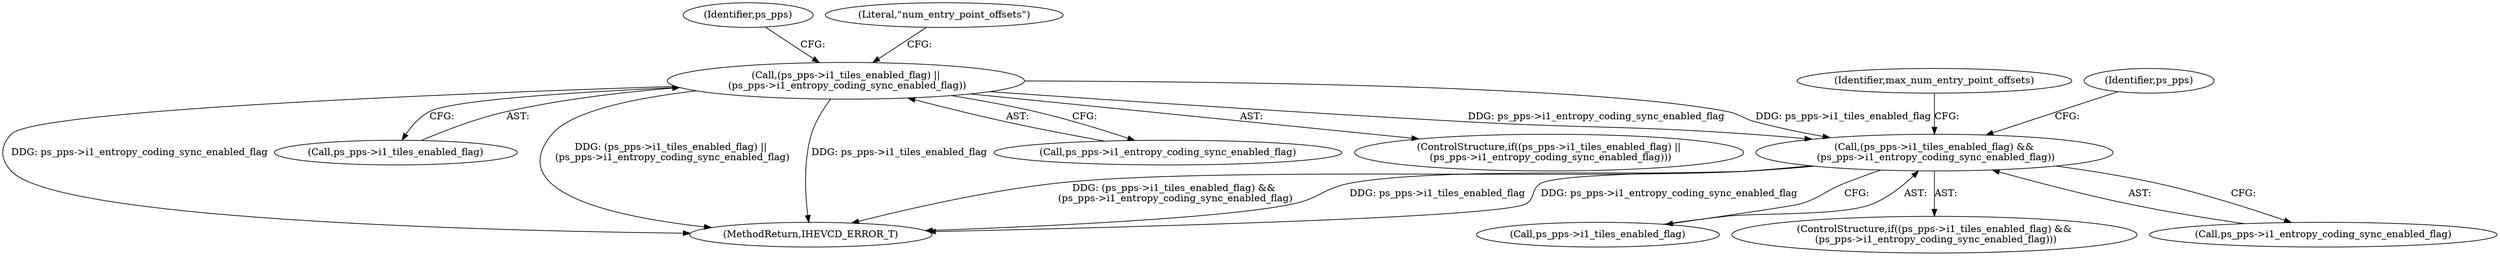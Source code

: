 digraph "0_Android_7c9be319a279654e55a6d757265f88c61a16a4d5@pointer" {
"1001949" [label="(Call,(ps_pps->i1_tiles_enabled_flag) &&\n (ps_pps->i1_entropy_coding_sync_enabled_flag))"];
"1001929" [label="(Call,(ps_pps->i1_tiles_enabled_flag) ||\n (ps_pps->i1_entropy_coding_sync_enabled_flag))"];
"1001930" [label="(Call,ps_pps->i1_tiles_enabled_flag)"];
"1002685" [label="(MethodReturn,IHEVCD_ERROR_T)"];
"1001948" [label="(ControlStructure,if((ps_pps->i1_tiles_enabled_flag) &&\n (ps_pps->i1_entropy_coding_sync_enabled_flag)))"];
"1001958" [label="(Identifier,max_num_entry_point_offsets)"];
"1002041" [label="(Identifier,ps_pps)"];
"1001949" [label="(Call,(ps_pps->i1_tiles_enabled_flag) &&\n (ps_pps->i1_entropy_coding_sync_enabled_flag))"];
"1001933" [label="(Call,ps_pps->i1_entropy_coding_sync_enabled_flag)"];
"1001953" [label="(Call,ps_pps->i1_entropy_coding_sync_enabled_flag)"];
"1001971" [label="(Identifier,ps_pps)"];
"1001938" [label="(Literal,\"num_entry_point_offsets\")"];
"1001928" [label="(ControlStructure,if((ps_pps->i1_tiles_enabled_flag) ||\n (ps_pps->i1_entropy_coding_sync_enabled_flag)))"];
"1001929" [label="(Call,(ps_pps->i1_tiles_enabled_flag) ||\n (ps_pps->i1_entropy_coding_sync_enabled_flag))"];
"1001950" [label="(Call,ps_pps->i1_tiles_enabled_flag)"];
"1001949" -> "1001948"  [label="AST: "];
"1001949" -> "1001950"  [label="CFG: "];
"1001949" -> "1001953"  [label="CFG: "];
"1001950" -> "1001949"  [label="AST: "];
"1001953" -> "1001949"  [label="AST: "];
"1001958" -> "1001949"  [label="CFG: "];
"1001971" -> "1001949"  [label="CFG: "];
"1001949" -> "1002685"  [label="DDG: (ps_pps->i1_tiles_enabled_flag) &&\n (ps_pps->i1_entropy_coding_sync_enabled_flag)"];
"1001949" -> "1002685"  [label="DDG: ps_pps->i1_tiles_enabled_flag"];
"1001949" -> "1002685"  [label="DDG: ps_pps->i1_entropy_coding_sync_enabled_flag"];
"1001929" -> "1001949"  [label="DDG: ps_pps->i1_tiles_enabled_flag"];
"1001929" -> "1001949"  [label="DDG: ps_pps->i1_entropy_coding_sync_enabled_flag"];
"1001929" -> "1001928"  [label="AST: "];
"1001929" -> "1001930"  [label="CFG: "];
"1001929" -> "1001933"  [label="CFG: "];
"1001930" -> "1001929"  [label="AST: "];
"1001933" -> "1001929"  [label="AST: "];
"1001938" -> "1001929"  [label="CFG: "];
"1002041" -> "1001929"  [label="CFG: "];
"1001929" -> "1002685"  [label="DDG: (ps_pps->i1_tiles_enabled_flag) ||\n (ps_pps->i1_entropy_coding_sync_enabled_flag)"];
"1001929" -> "1002685"  [label="DDG: ps_pps->i1_tiles_enabled_flag"];
"1001929" -> "1002685"  [label="DDG: ps_pps->i1_entropy_coding_sync_enabled_flag"];
}
